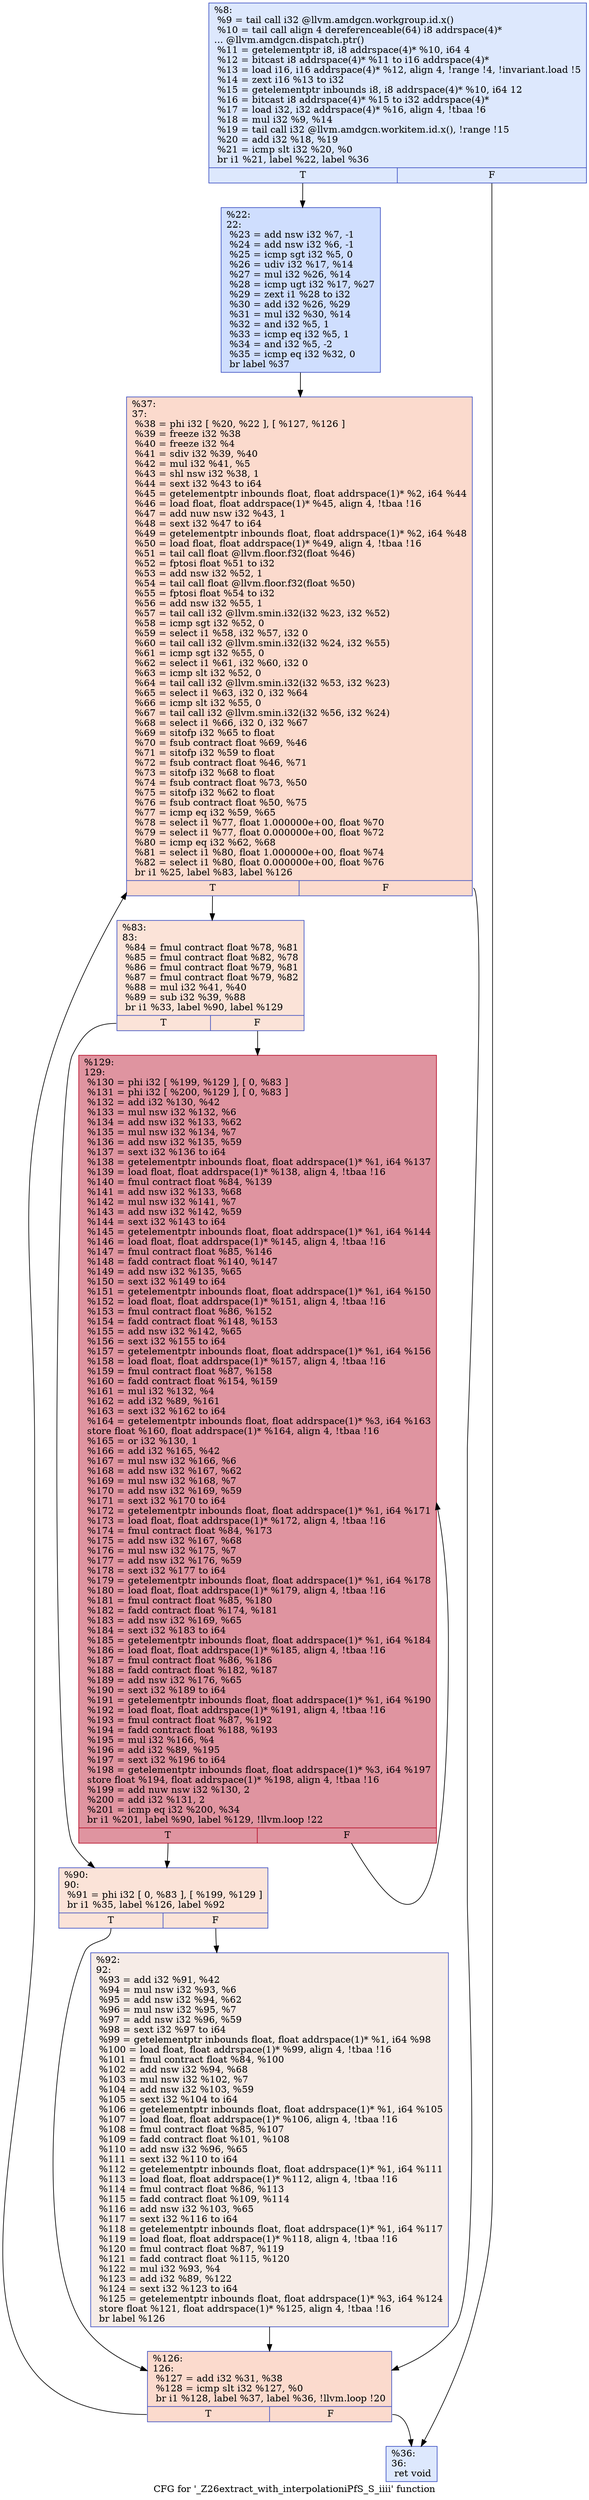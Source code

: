 digraph "CFG for '_Z26extract_with_interpolationiPfS_S_iiii' function" {
	label="CFG for '_Z26extract_with_interpolationiPfS_S_iiii' function";

	Node0x5ef32c0 [shape=record,color="#3d50c3ff", style=filled, fillcolor="#b2ccfb70",label="{%8:\l  %9 = tail call i32 @llvm.amdgcn.workgroup.id.x()\l  %10 = tail call align 4 dereferenceable(64) i8 addrspace(4)*\l... @llvm.amdgcn.dispatch.ptr()\l  %11 = getelementptr i8, i8 addrspace(4)* %10, i64 4\l  %12 = bitcast i8 addrspace(4)* %11 to i16 addrspace(4)*\l  %13 = load i16, i16 addrspace(4)* %12, align 4, !range !4, !invariant.load !5\l  %14 = zext i16 %13 to i32\l  %15 = getelementptr inbounds i8, i8 addrspace(4)* %10, i64 12\l  %16 = bitcast i8 addrspace(4)* %15 to i32 addrspace(4)*\l  %17 = load i32, i32 addrspace(4)* %16, align 4, !tbaa !6\l  %18 = mul i32 %9, %14\l  %19 = tail call i32 @llvm.amdgcn.workitem.id.x(), !range !15\l  %20 = add i32 %18, %19\l  %21 = icmp slt i32 %20, %0\l  br i1 %21, label %22, label %36\l|{<s0>T|<s1>F}}"];
	Node0x5ef32c0:s0 -> Node0x5ef5540;
	Node0x5ef32c0:s1 -> Node0x5ef55d0;
	Node0x5ef5540 [shape=record,color="#3d50c3ff", style=filled, fillcolor="#93b5fe70",label="{%22:\l22:                                               \l  %23 = add nsw i32 %7, -1\l  %24 = add nsw i32 %6, -1\l  %25 = icmp sgt i32 %5, 0\l  %26 = udiv i32 %17, %14\l  %27 = mul i32 %26, %14\l  %28 = icmp ugt i32 %17, %27\l  %29 = zext i1 %28 to i32\l  %30 = add i32 %26, %29\l  %31 = mul i32 %30, %14\l  %32 = and i32 %5, 1\l  %33 = icmp eq i32 %5, 1\l  %34 = and i32 %5, -2\l  %35 = icmp eq i32 %32, 0\l  br label %37\l}"];
	Node0x5ef5540 -> Node0x5ef4e80;
	Node0x5ef55d0 [shape=record,color="#3d50c3ff", style=filled, fillcolor="#b2ccfb70",label="{%36:\l36:                                               \l  ret void\l}"];
	Node0x5ef4e80 [shape=record,color="#3d50c3ff", style=filled, fillcolor="#f7ac8e70",label="{%37:\l37:                                               \l  %38 = phi i32 [ %20, %22 ], [ %127, %126 ]\l  %39 = freeze i32 %38\l  %40 = freeze i32 %4\l  %41 = sdiv i32 %39, %40\l  %42 = mul i32 %41, %5\l  %43 = shl nsw i32 %38, 1\l  %44 = sext i32 %43 to i64\l  %45 = getelementptr inbounds float, float addrspace(1)* %2, i64 %44\l  %46 = load float, float addrspace(1)* %45, align 4, !tbaa !16\l  %47 = add nuw nsw i32 %43, 1\l  %48 = sext i32 %47 to i64\l  %49 = getelementptr inbounds float, float addrspace(1)* %2, i64 %48\l  %50 = load float, float addrspace(1)* %49, align 4, !tbaa !16\l  %51 = tail call float @llvm.floor.f32(float %46)\l  %52 = fptosi float %51 to i32\l  %53 = add nsw i32 %52, 1\l  %54 = tail call float @llvm.floor.f32(float %50)\l  %55 = fptosi float %54 to i32\l  %56 = add nsw i32 %55, 1\l  %57 = tail call i32 @llvm.smin.i32(i32 %23, i32 %52)\l  %58 = icmp sgt i32 %52, 0\l  %59 = select i1 %58, i32 %57, i32 0\l  %60 = tail call i32 @llvm.smin.i32(i32 %24, i32 %55)\l  %61 = icmp sgt i32 %55, 0\l  %62 = select i1 %61, i32 %60, i32 0\l  %63 = icmp slt i32 %52, 0\l  %64 = tail call i32 @llvm.smin.i32(i32 %53, i32 %23)\l  %65 = select i1 %63, i32 0, i32 %64\l  %66 = icmp slt i32 %55, 0\l  %67 = tail call i32 @llvm.smin.i32(i32 %56, i32 %24)\l  %68 = select i1 %66, i32 0, i32 %67\l  %69 = sitofp i32 %65 to float\l  %70 = fsub contract float %69, %46\l  %71 = sitofp i32 %59 to float\l  %72 = fsub contract float %46, %71\l  %73 = sitofp i32 %68 to float\l  %74 = fsub contract float %73, %50\l  %75 = sitofp i32 %62 to float\l  %76 = fsub contract float %50, %75\l  %77 = icmp eq i32 %59, %65\l  %78 = select i1 %77, float 1.000000e+00, float %70\l  %79 = select i1 %77, float 0.000000e+00, float %72\l  %80 = icmp eq i32 %62, %68\l  %81 = select i1 %80, float 1.000000e+00, float %74\l  %82 = select i1 %80, float 0.000000e+00, float %76\l  br i1 %25, label %83, label %126\l|{<s0>T|<s1>F}}"];
	Node0x5ef4e80:s0 -> Node0x5ef93b0;
	Node0x5ef4e80:s1 -> Node0x5ef6110;
	Node0x5ef93b0 [shape=record,color="#3d50c3ff", style=filled, fillcolor="#f6bfa670",label="{%83:\l83:                                               \l  %84 = fmul contract float %78, %81\l  %85 = fmul contract float %82, %78\l  %86 = fmul contract float %79, %81\l  %87 = fmul contract float %79, %82\l  %88 = mul i32 %41, %40\l  %89 = sub i32 %39, %88\l  br i1 %33, label %90, label %129\l|{<s0>T|<s1>F}}"];
	Node0x5ef93b0:s0 -> Node0x5ef9850;
	Node0x5ef93b0:s1 -> Node0x5ef98a0;
	Node0x5ef9850 [shape=record,color="#3d50c3ff", style=filled, fillcolor="#f6bfa670",label="{%90:\l90:                                               \l  %91 = phi i32 [ 0, %83 ], [ %199, %129 ]\l  br i1 %35, label %126, label %92\l|{<s0>T|<s1>F}}"];
	Node0x5ef9850:s0 -> Node0x5ef6110;
	Node0x5ef9850:s1 -> Node0x5ef9a90;
	Node0x5ef9a90 [shape=record,color="#3d50c3ff", style=filled, fillcolor="#ead5c970",label="{%92:\l92:                                               \l  %93 = add i32 %91, %42\l  %94 = mul nsw i32 %93, %6\l  %95 = add nsw i32 %94, %62\l  %96 = mul nsw i32 %95, %7\l  %97 = add nsw i32 %96, %59\l  %98 = sext i32 %97 to i64\l  %99 = getelementptr inbounds float, float addrspace(1)* %1, i64 %98\l  %100 = load float, float addrspace(1)* %99, align 4, !tbaa !16\l  %101 = fmul contract float %84, %100\l  %102 = add nsw i32 %94, %68\l  %103 = mul nsw i32 %102, %7\l  %104 = add nsw i32 %103, %59\l  %105 = sext i32 %104 to i64\l  %106 = getelementptr inbounds float, float addrspace(1)* %1, i64 %105\l  %107 = load float, float addrspace(1)* %106, align 4, !tbaa !16\l  %108 = fmul contract float %85, %107\l  %109 = fadd contract float %101, %108\l  %110 = add nsw i32 %96, %65\l  %111 = sext i32 %110 to i64\l  %112 = getelementptr inbounds float, float addrspace(1)* %1, i64 %111\l  %113 = load float, float addrspace(1)* %112, align 4, !tbaa !16\l  %114 = fmul contract float %86, %113\l  %115 = fadd contract float %109, %114\l  %116 = add nsw i32 %103, %65\l  %117 = sext i32 %116 to i64\l  %118 = getelementptr inbounds float, float addrspace(1)* %1, i64 %117\l  %119 = load float, float addrspace(1)* %118, align 4, !tbaa !16\l  %120 = fmul contract float %87, %119\l  %121 = fadd contract float %115, %120\l  %122 = mul i32 %93, %4\l  %123 = add i32 %89, %122\l  %124 = sext i32 %123 to i64\l  %125 = getelementptr inbounds float, float addrspace(1)* %3, i64 %124\l  store float %121, float addrspace(1)* %125, align 4, !tbaa !16\l  br label %126\l}"];
	Node0x5ef9a90 -> Node0x5ef6110;
	Node0x5ef6110 [shape=record,color="#3d50c3ff", style=filled, fillcolor="#f7ac8e70",label="{%126:\l126:                                              \l  %127 = add i32 %31, %38\l  %128 = icmp slt i32 %127, %0\l  br i1 %128, label %37, label %36, !llvm.loop !20\l|{<s0>T|<s1>F}}"];
	Node0x5ef6110:s0 -> Node0x5ef4e80;
	Node0x5ef6110:s1 -> Node0x5ef55d0;
	Node0x5ef98a0 [shape=record,color="#b70d28ff", style=filled, fillcolor="#b70d2870",label="{%129:\l129:                                              \l  %130 = phi i32 [ %199, %129 ], [ 0, %83 ]\l  %131 = phi i32 [ %200, %129 ], [ 0, %83 ]\l  %132 = add i32 %130, %42\l  %133 = mul nsw i32 %132, %6\l  %134 = add nsw i32 %133, %62\l  %135 = mul nsw i32 %134, %7\l  %136 = add nsw i32 %135, %59\l  %137 = sext i32 %136 to i64\l  %138 = getelementptr inbounds float, float addrspace(1)* %1, i64 %137\l  %139 = load float, float addrspace(1)* %138, align 4, !tbaa !16\l  %140 = fmul contract float %84, %139\l  %141 = add nsw i32 %133, %68\l  %142 = mul nsw i32 %141, %7\l  %143 = add nsw i32 %142, %59\l  %144 = sext i32 %143 to i64\l  %145 = getelementptr inbounds float, float addrspace(1)* %1, i64 %144\l  %146 = load float, float addrspace(1)* %145, align 4, !tbaa !16\l  %147 = fmul contract float %85, %146\l  %148 = fadd contract float %140, %147\l  %149 = add nsw i32 %135, %65\l  %150 = sext i32 %149 to i64\l  %151 = getelementptr inbounds float, float addrspace(1)* %1, i64 %150\l  %152 = load float, float addrspace(1)* %151, align 4, !tbaa !16\l  %153 = fmul contract float %86, %152\l  %154 = fadd contract float %148, %153\l  %155 = add nsw i32 %142, %65\l  %156 = sext i32 %155 to i64\l  %157 = getelementptr inbounds float, float addrspace(1)* %1, i64 %156\l  %158 = load float, float addrspace(1)* %157, align 4, !tbaa !16\l  %159 = fmul contract float %87, %158\l  %160 = fadd contract float %154, %159\l  %161 = mul i32 %132, %4\l  %162 = add i32 %89, %161\l  %163 = sext i32 %162 to i64\l  %164 = getelementptr inbounds float, float addrspace(1)* %3, i64 %163\l  store float %160, float addrspace(1)* %164, align 4, !tbaa !16\l  %165 = or i32 %130, 1\l  %166 = add i32 %165, %42\l  %167 = mul nsw i32 %166, %6\l  %168 = add nsw i32 %167, %62\l  %169 = mul nsw i32 %168, %7\l  %170 = add nsw i32 %169, %59\l  %171 = sext i32 %170 to i64\l  %172 = getelementptr inbounds float, float addrspace(1)* %1, i64 %171\l  %173 = load float, float addrspace(1)* %172, align 4, !tbaa !16\l  %174 = fmul contract float %84, %173\l  %175 = add nsw i32 %167, %68\l  %176 = mul nsw i32 %175, %7\l  %177 = add nsw i32 %176, %59\l  %178 = sext i32 %177 to i64\l  %179 = getelementptr inbounds float, float addrspace(1)* %1, i64 %178\l  %180 = load float, float addrspace(1)* %179, align 4, !tbaa !16\l  %181 = fmul contract float %85, %180\l  %182 = fadd contract float %174, %181\l  %183 = add nsw i32 %169, %65\l  %184 = sext i32 %183 to i64\l  %185 = getelementptr inbounds float, float addrspace(1)* %1, i64 %184\l  %186 = load float, float addrspace(1)* %185, align 4, !tbaa !16\l  %187 = fmul contract float %86, %186\l  %188 = fadd contract float %182, %187\l  %189 = add nsw i32 %176, %65\l  %190 = sext i32 %189 to i64\l  %191 = getelementptr inbounds float, float addrspace(1)* %1, i64 %190\l  %192 = load float, float addrspace(1)* %191, align 4, !tbaa !16\l  %193 = fmul contract float %87, %192\l  %194 = fadd contract float %188, %193\l  %195 = mul i32 %166, %4\l  %196 = add i32 %89, %195\l  %197 = sext i32 %196 to i64\l  %198 = getelementptr inbounds float, float addrspace(1)* %3, i64 %197\l  store float %194, float addrspace(1)* %198, align 4, !tbaa !16\l  %199 = add nuw nsw i32 %130, 2\l  %200 = add i32 %131, 2\l  %201 = icmp eq i32 %200, %34\l  br i1 %201, label %90, label %129, !llvm.loop !22\l|{<s0>T|<s1>F}}"];
	Node0x5ef98a0:s0 -> Node0x5ef9850;
	Node0x5ef98a0:s1 -> Node0x5ef98a0;
}
